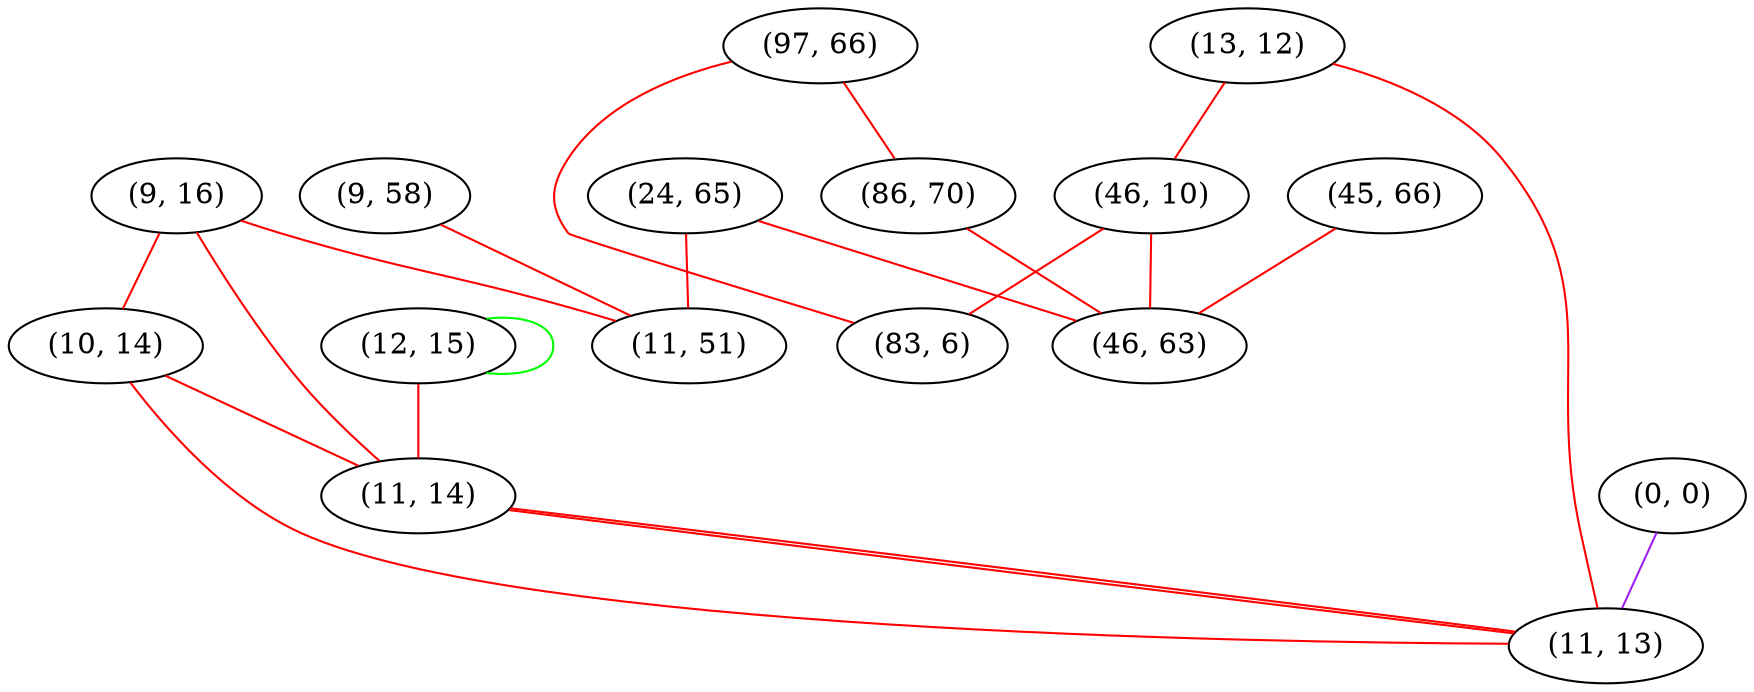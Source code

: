 graph "" {
"(9, 58)";
"(97, 66)";
"(13, 12)";
"(46, 10)";
"(45, 66)";
"(83, 6)";
"(12, 15)";
"(0, 0)";
"(9, 16)";
"(10, 14)";
"(11, 14)";
"(86, 70)";
"(24, 65)";
"(46, 63)";
"(11, 51)";
"(11, 13)";
"(9, 58)" -- "(11, 51)"  [color=red, key=0, weight=1];
"(97, 66)" -- "(83, 6)"  [color=red, key=0, weight=1];
"(97, 66)" -- "(86, 70)"  [color=red, key=0, weight=1];
"(13, 12)" -- "(46, 10)"  [color=red, key=0, weight=1];
"(13, 12)" -- "(11, 13)"  [color=red, key=0, weight=1];
"(46, 10)" -- "(46, 63)"  [color=red, key=0, weight=1];
"(46, 10)" -- "(83, 6)"  [color=red, key=0, weight=1];
"(45, 66)" -- "(46, 63)"  [color=red, key=0, weight=1];
"(12, 15)" -- "(12, 15)"  [color=green, key=0, weight=2];
"(12, 15)" -- "(11, 14)"  [color=red, key=0, weight=1];
"(0, 0)" -- "(11, 13)"  [color=purple, key=0, weight=4];
"(9, 16)" -- "(10, 14)"  [color=red, key=0, weight=1];
"(9, 16)" -- "(11, 51)"  [color=red, key=0, weight=1];
"(9, 16)" -- "(11, 14)"  [color=red, key=0, weight=1];
"(10, 14)" -- "(11, 14)"  [color=red, key=0, weight=1];
"(10, 14)" -- "(11, 13)"  [color=red, key=0, weight=1];
"(11, 14)" -- "(11, 13)"  [color=red, key=0, weight=1];
"(11, 14)" -- "(11, 13)"  [color=red, key=1, weight=1];
"(86, 70)" -- "(46, 63)"  [color=red, key=0, weight=1];
"(24, 65)" -- "(46, 63)"  [color=red, key=0, weight=1];
"(24, 65)" -- "(11, 51)"  [color=red, key=0, weight=1];
}
